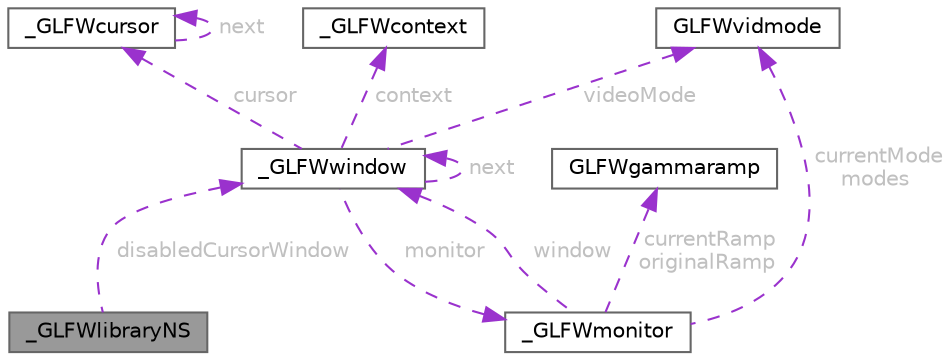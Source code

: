 digraph "_GLFWlibraryNS"
{
 // LATEX_PDF_SIZE
  bgcolor="transparent";
  edge [fontname=Helvetica,fontsize=10,labelfontname=Helvetica,labelfontsize=10];
  node [fontname=Helvetica,fontsize=10,shape=box,height=0.2,width=0.4];
  Node1 [id="Node000001",label="_GLFWlibraryNS",height=0.2,width=0.4,color="gray40", fillcolor="grey60", style="filled", fontcolor="black",tooltip=" "];
  Node2 -> Node1 [id="edge11_Node000001_Node000002",dir="back",color="darkorchid3",style="dashed",tooltip=" ",label=" disabledCursorWindow",fontcolor="grey" ];
  Node2 [id="Node000002",label="_GLFWwindow",height=0.2,width=0.4,color="gray40", fillcolor="white", style="filled",URL="$struct___g_l_f_wwindow.html",tooltip=" "];
  Node2 -> Node2 [id="edge12_Node000002_Node000002",dir="back",color="darkorchid3",style="dashed",tooltip=" ",label=" next",fontcolor="grey" ];
  Node3 -> Node2 [id="edge13_Node000002_Node000003",dir="back",color="darkorchid3",style="dashed",tooltip=" ",label=" videoMode",fontcolor="grey" ];
  Node3 [id="Node000003",label="GLFWvidmode",height=0.2,width=0.4,color="gray40", fillcolor="white", style="filled",URL="$struct_g_l_f_wvidmode.html",tooltip="Video mode type."];
  Node4 -> Node2 [id="edge14_Node000002_Node000004",dir="back",color="darkorchid3",style="dashed",tooltip=" ",label=" monitor",fontcolor="grey" ];
  Node4 [id="Node000004",label="_GLFWmonitor",height=0.2,width=0.4,color="gray40", fillcolor="white", style="filled",URL="$struct___g_l_f_wmonitor.html",tooltip=" "];
  Node2 -> Node4 [id="edge15_Node000004_Node000002",dir="back",color="darkorchid3",style="dashed",tooltip=" ",label=" window",fontcolor="grey" ];
  Node3 -> Node4 [id="edge16_Node000004_Node000003",dir="back",color="darkorchid3",style="dashed",tooltip=" ",label=" currentMode\nmodes",fontcolor="grey" ];
  Node5 -> Node4 [id="edge17_Node000004_Node000005",dir="back",color="darkorchid3",style="dashed",tooltip=" ",label=" currentRamp\noriginalRamp",fontcolor="grey" ];
  Node5 [id="Node000005",label="GLFWgammaramp",height=0.2,width=0.4,color="gray40", fillcolor="white", style="filled",URL="$struct_g_l_f_wgammaramp.html",tooltip="Gamma ramp."];
  Node6 -> Node2 [id="edge18_Node000002_Node000006",dir="back",color="darkorchid3",style="dashed",tooltip=" ",label=" cursor",fontcolor="grey" ];
  Node6 [id="Node000006",label="_GLFWcursor",height=0.2,width=0.4,color="gray40", fillcolor="white", style="filled",URL="$struct___g_l_f_wcursor.html",tooltip=" "];
  Node6 -> Node6 [id="edge19_Node000006_Node000006",dir="back",color="darkorchid3",style="dashed",tooltip=" ",label=" next",fontcolor="grey" ];
  Node7 -> Node2 [id="edge20_Node000002_Node000007",dir="back",color="darkorchid3",style="dashed",tooltip=" ",label=" context",fontcolor="grey" ];
  Node7 [id="Node000007",label="_GLFWcontext",height=0.2,width=0.4,color="gray40", fillcolor="white", style="filled",URL="$struct___g_l_f_wcontext.html",tooltip=" "];
}
